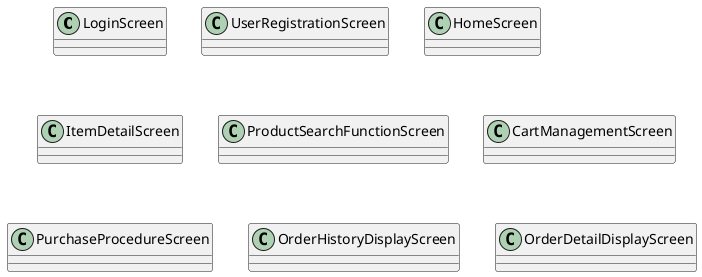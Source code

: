@startuml urbanstore
' ----------
' UI
' ----------
' ----------
' ログイン画面
' ----------
class LoginScreen
' ----------
' ユーザー登録画面
' ----------
class UserRegistrationScreen
' ----------
' ログアウト画面
' ----------
class UserRegistrationScreen
' ----------
' ホーム画面
' ----------
class HomeScreen
' ----------
' 商品詳細表示画面
' ----------
class ItemDetailScreen
' ----------
' 商品検索機能画面
' ----------
class ProductSearchFunctionScreen
' ----------
' カート管理画面
' ----------
class CartManagementScreen
' ----------
' 購入手続き画面
' ----------
class PurchaseProcedureScreen
' ----------
' カート管理画面
' ----------
class CartManagementScreen
' ----------
' 購入手続き画面
' ----------
class PurchaseProcedureScreen
' ----------
' 注文履歴表示画面
' ----------
class OrderHistoryDisplayScreen
' ----------
' 注文詳細表示画面
' ----------
class OrderDetailDisplayScreen

@enduml